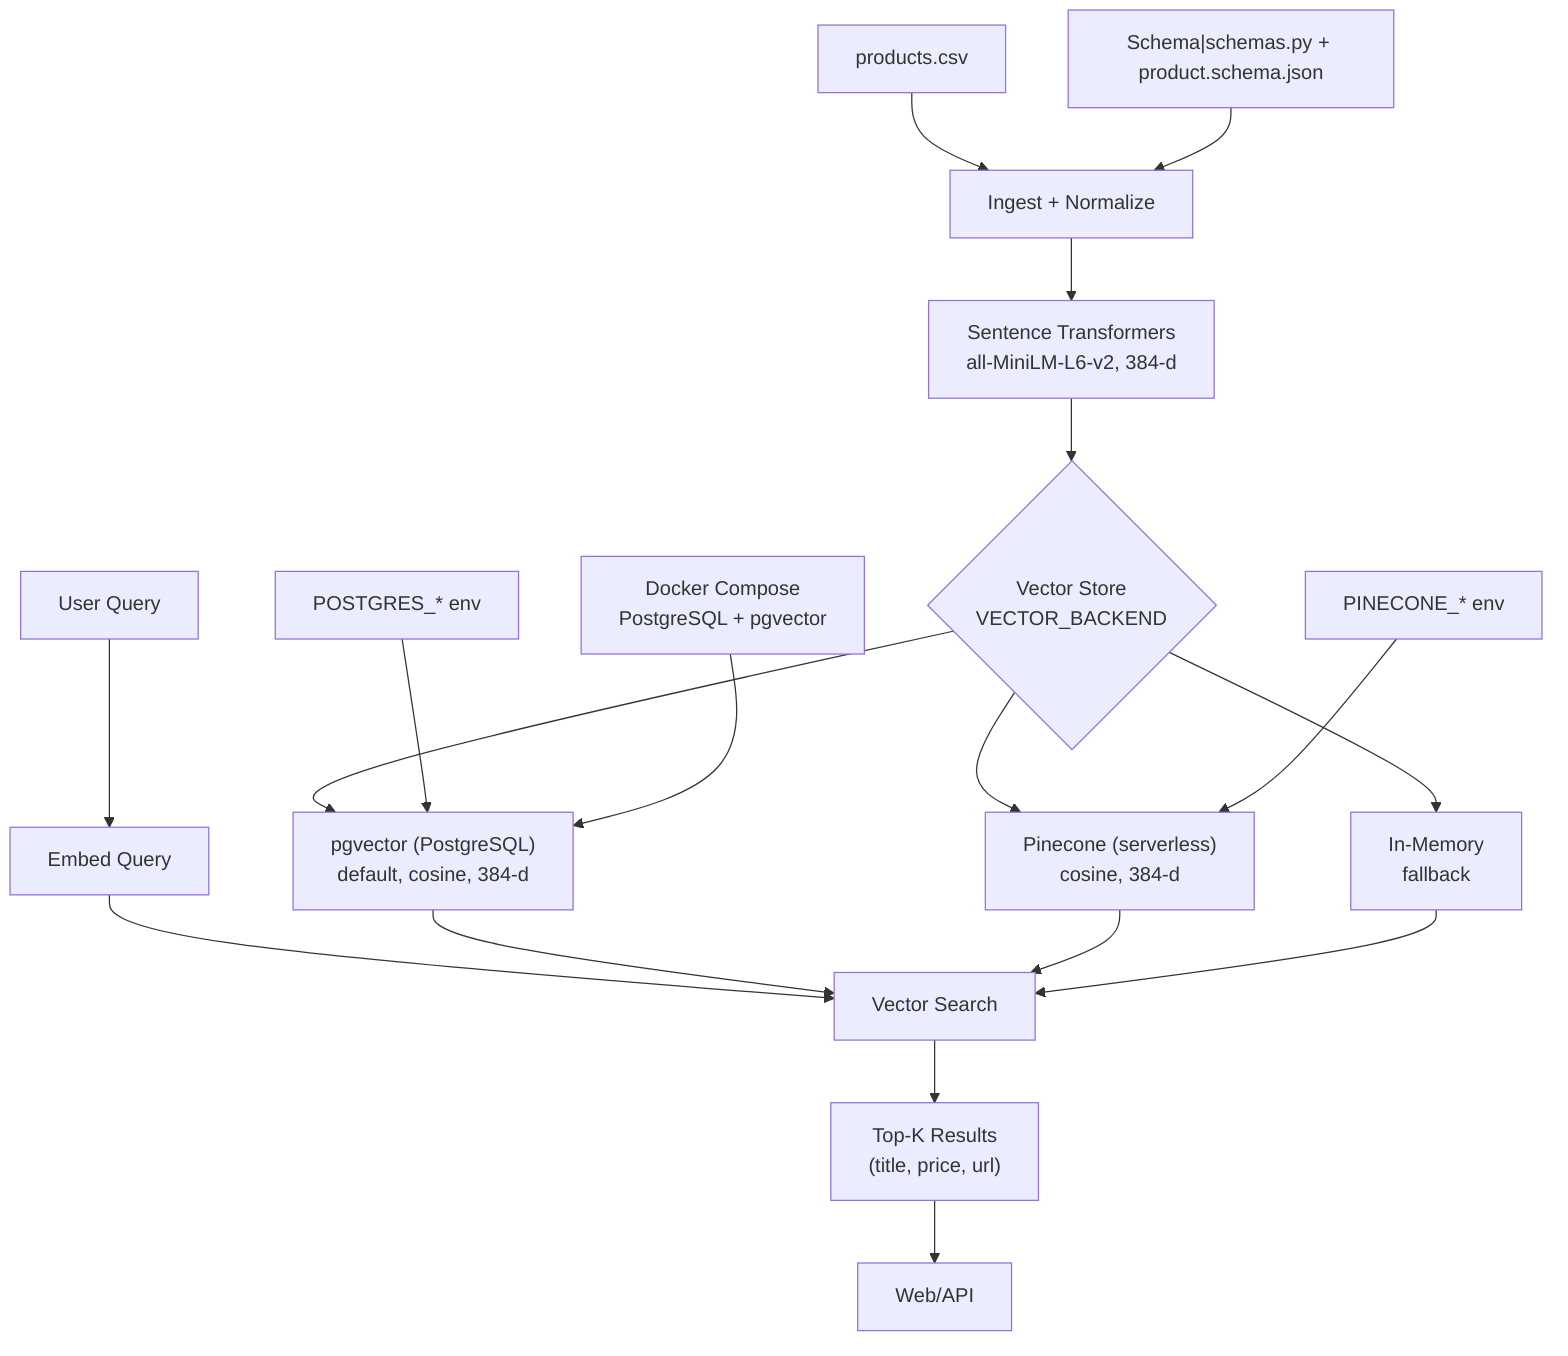 graph TD

    CSV["products.csv"] --> ING["Ingest + Normalize"]
    SCHEMA["Schema|schemas.py + product.schema.json"] --> ING

    ING --> EMB["Sentence Transformers<br/>all-MiniLM-L6-v2, 384-d"]
    EMB --> STORE{Vector Store<br/>VECTOR_BACKEND}
    STORE --> PG["pgvector (PostgreSQL)<br/>default, cosine, 384-d"]
    STORE --> PIN["Pinecone (serverless)<br/>cosine, 384-d"]
    STORE --> MEM["In-Memory<br/>fallback"]

    Q["User Query"] --> QE["Embed Query"]
    QE --> SEARCH["Vector Search"]
    PG --> SEARCH
    PIN --> SEARCH
    MEM --> SEARCH
    SEARCH --> RSLT["Top-K Results<br/>(title, price, url)"]
    RSLT --> WEB["Web/API"]

    ENV_PG["POSTGRES_* env"] --> PG
    ENV_PIN["PINECONE_* env"] --> PIN
    DOCKER["Docker Compose<br/>PostgreSQL + pgvector"] --> PG